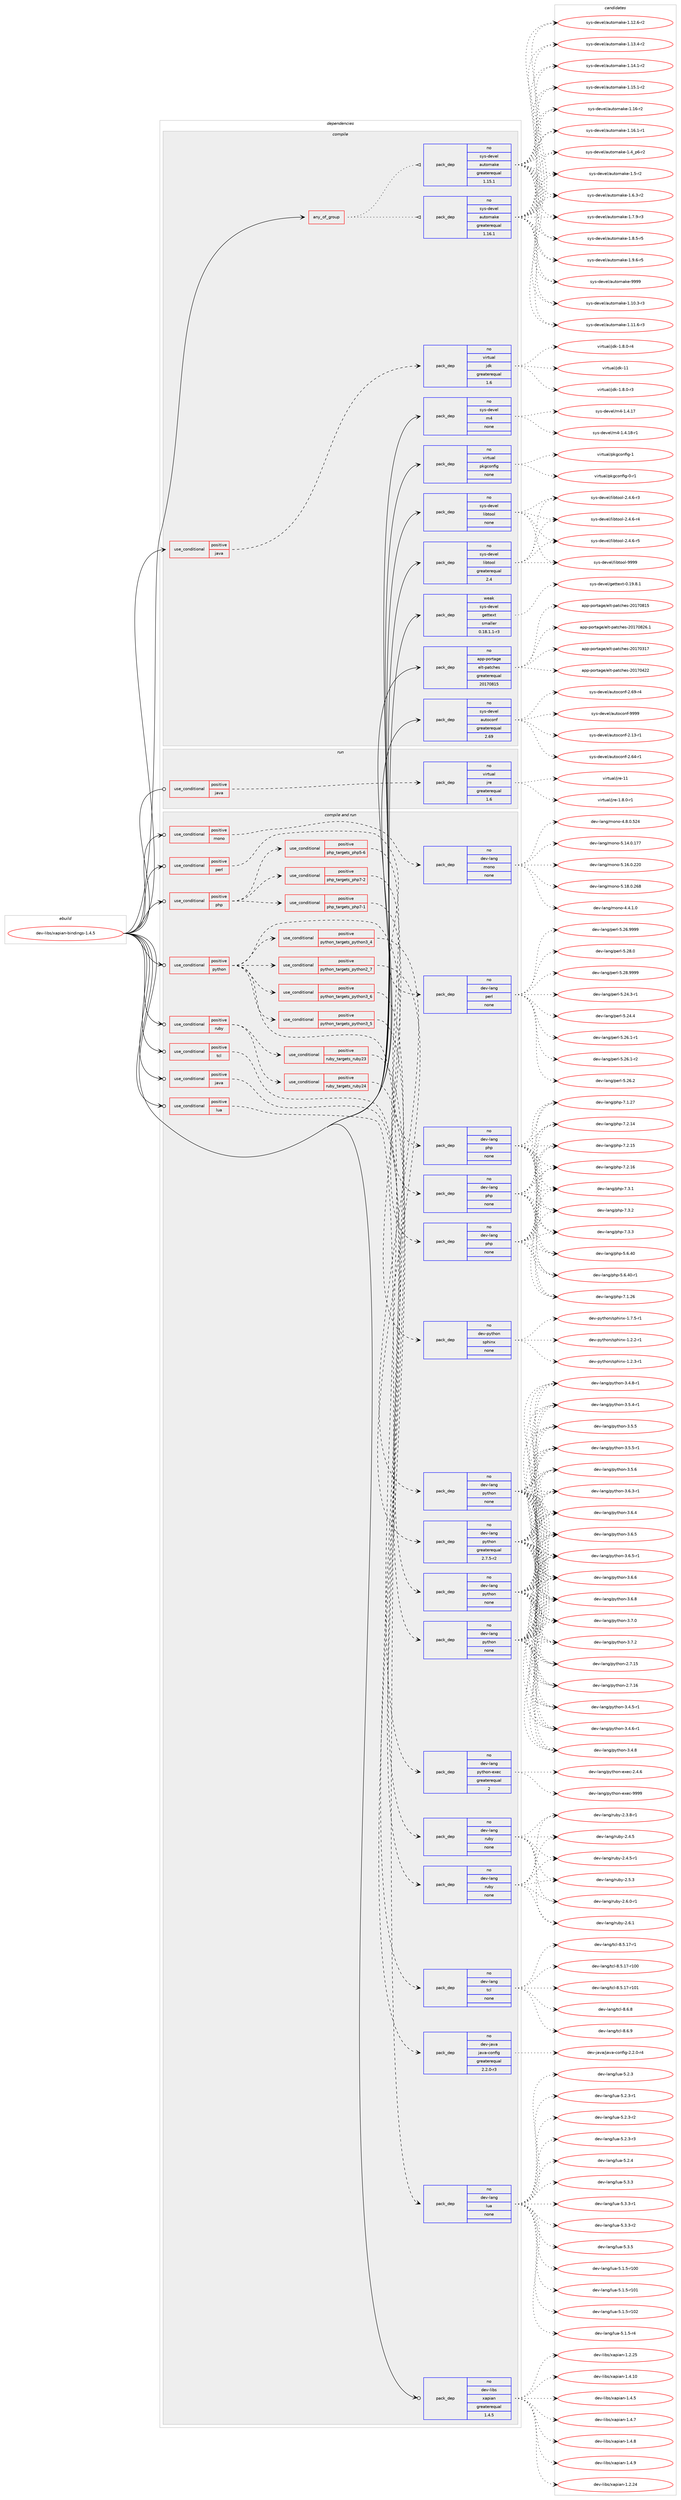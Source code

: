 digraph prolog {

# *************
# Graph options
# *************

newrank=true;
concentrate=true;
compound=true;
graph [rankdir=LR,fontname=Helvetica,fontsize=10,ranksep=1.5];#, ranksep=2.5, nodesep=0.2];
edge  [arrowhead=vee];
node  [fontname=Helvetica,fontsize=10];

# **********
# The ebuild
# **********

subgraph cluster_leftcol {
color=gray;
rank=same;
label=<<i>ebuild</i>>;
id [label="dev-libs/xapian-bindings-1.4.5", color=red, width=4, href="../dev-libs/xapian-bindings-1.4.5.svg"];
}

# ****************
# The dependencies
# ****************

subgraph cluster_midcol {
color=gray;
label=<<i>dependencies</i>>;
subgraph cluster_compile {
fillcolor="#eeeeee";
style=filled;
label=<<i>compile</i>>;
subgraph any22434 {
dependency1372845 [label=<<TABLE BORDER="0" CELLBORDER="1" CELLSPACING="0" CELLPADDING="4"><TR><TD CELLPADDING="10">any_of_group</TD></TR></TABLE>>, shape=none, color=red];subgraph pack982728 {
dependency1372846 [label=<<TABLE BORDER="0" CELLBORDER="1" CELLSPACING="0" CELLPADDING="4" WIDTH="220"><TR><TD ROWSPAN="6" CELLPADDING="30">pack_dep</TD></TR><TR><TD WIDTH="110">no</TD></TR><TR><TD>sys-devel</TD></TR><TR><TD>automake</TD></TR><TR><TD>greaterequal</TD></TR><TR><TD>1.16.1</TD></TR></TABLE>>, shape=none, color=blue];
}
dependency1372845:e -> dependency1372846:w [weight=20,style="dotted",arrowhead="oinv"];
subgraph pack982729 {
dependency1372847 [label=<<TABLE BORDER="0" CELLBORDER="1" CELLSPACING="0" CELLPADDING="4" WIDTH="220"><TR><TD ROWSPAN="6" CELLPADDING="30">pack_dep</TD></TR><TR><TD WIDTH="110">no</TD></TR><TR><TD>sys-devel</TD></TR><TR><TD>automake</TD></TR><TR><TD>greaterequal</TD></TR><TR><TD>1.15.1</TD></TR></TABLE>>, shape=none, color=blue];
}
dependency1372845:e -> dependency1372847:w [weight=20,style="dotted",arrowhead="oinv"];
}
id:e -> dependency1372845:w [weight=20,style="solid",arrowhead="vee"];
subgraph cond367119 {
dependency1372848 [label=<<TABLE BORDER="0" CELLBORDER="1" CELLSPACING="0" CELLPADDING="4"><TR><TD ROWSPAN="3" CELLPADDING="10">use_conditional</TD></TR><TR><TD>positive</TD></TR><TR><TD>java</TD></TR></TABLE>>, shape=none, color=red];
subgraph pack982730 {
dependency1372849 [label=<<TABLE BORDER="0" CELLBORDER="1" CELLSPACING="0" CELLPADDING="4" WIDTH="220"><TR><TD ROWSPAN="6" CELLPADDING="30">pack_dep</TD></TR><TR><TD WIDTH="110">no</TD></TR><TR><TD>virtual</TD></TR><TR><TD>jdk</TD></TR><TR><TD>greaterequal</TD></TR><TR><TD>1.6</TD></TR></TABLE>>, shape=none, color=blue];
}
dependency1372848:e -> dependency1372849:w [weight=20,style="dashed",arrowhead="vee"];
}
id:e -> dependency1372848:w [weight=20,style="solid",arrowhead="vee"];
subgraph pack982731 {
dependency1372850 [label=<<TABLE BORDER="0" CELLBORDER="1" CELLSPACING="0" CELLPADDING="4" WIDTH="220"><TR><TD ROWSPAN="6" CELLPADDING="30">pack_dep</TD></TR><TR><TD WIDTH="110">no</TD></TR><TR><TD>app-portage</TD></TR><TR><TD>elt-patches</TD></TR><TR><TD>greaterequal</TD></TR><TR><TD>20170815</TD></TR></TABLE>>, shape=none, color=blue];
}
id:e -> dependency1372850:w [weight=20,style="solid",arrowhead="vee"];
subgraph pack982732 {
dependency1372851 [label=<<TABLE BORDER="0" CELLBORDER="1" CELLSPACING="0" CELLPADDING="4" WIDTH="220"><TR><TD ROWSPAN="6" CELLPADDING="30">pack_dep</TD></TR><TR><TD WIDTH="110">no</TD></TR><TR><TD>sys-devel</TD></TR><TR><TD>autoconf</TD></TR><TR><TD>greaterequal</TD></TR><TR><TD>2.69</TD></TR></TABLE>>, shape=none, color=blue];
}
id:e -> dependency1372851:w [weight=20,style="solid",arrowhead="vee"];
subgraph pack982733 {
dependency1372852 [label=<<TABLE BORDER="0" CELLBORDER="1" CELLSPACING="0" CELLPADDING="4" WIDTH="220"><TR><TD ROWSPAN="6" CELLPADDING="30">pack_dep</TD></TR><TR><TD WIDTH="110">no</TD></TR><TR><TD>sys-devel</TD></TR><TR><TD>libtool</TD></TR><TR><TD>greaterequal</TD></TR><TR><TD>2.4</TD></TR></TABLE>>, shape=none, color=blue];
}
id:e -> dependency1372852:w [weight=20,style="solid",arrowhead="vee"];
subgraph pack982734 {
dependency1372853 [label=<<TABLE BORDER="0" CELLBORDER="1" CELLSPACING="0" CELLPADDING="4" WIDTH="220"><TR><TD ROWSPAN="6" CELLPADDING="30">pack_dep</TD></TR><TR><TD WIDTH="110">no</TD></TR><TR><TD>sys-devel</TD></TR><TR><TD>libtool</TD></TR><TR><TD>none</TD></TR><TR><TD></TD></TR></TABLE>>, shape=none, color=blue];
}
id:e -> dependency1372853:w [weight=20,style="solid",arrowhead="vee"];
subgraph pack982735 {
dependency1372854 [label=<<TABLE BORDER="0" CELLBORDER="1" CELLSPACING="0" CELLPADDING="4" WIDTH="220"><TR><TD ROWSPAN="6" CELLPADDING="30">pack_dep</TD></TR><TR><TD WIDTH="110">no</TD></TR><TR><TD>sys-devel</TD></TR><TR><TD>m4</TD></TR><TR><TD>none</TD></TR><TR><TD></TD></TR></TABLE>>, shape=none, color=blue];
}
id:e -> dependency1372854:w [weight=20,style="solid",arrowhead="vee"];
subgraph pack982736 {
dependency1372855 [label=<<TABLE BORDER="0" CELLBORDER="1" CELLSPACING="0" CELLPADDING="4" WIDTH="220"><TR><TD ROWSPAN="6" CELLPADDING="30">pack_dep</TD></TR><TR><TD WIDTH="110">no</TD></TR><TR><TD>virtual</TD></TR><TR><TD>pkgconfig</TD></TR><TR><TD>none</TD></TR><TR><TD></TD></TR></TABLE>>, shape=none, color=blue];
}
id:e -> dependency1372855:w [weight=20,style="solid",arrowhead="vee"];
subgraph pack982737 {
dependency1372856 [label=<<TABLE BORDER="0" CELLBORDER="1" CELLSPACING="0" CELLPADDING="4" WIDTH="220"><TR><TD ROWSPAN="6" CELLPADDING="30">pack_dep</TD></TR><TR><TD WIDTH="110">weak</TD></TR><TR><TD>sys-devel</TD></TR><TR><TD>gettext</TD></TR><TR><TD>smaller</TD></TR><TR><TD>0.18.1.1-r3</TD></TR></TABLE>>, shape=none, color=blue];
}
id:e -> dependency1372856:w [weight=20,style="solid",arrowhead="vee"];
}
subgraph cluster_compileandrun {
fillcolor="#eeeeee";
style=filled;
label=<<i>compile and run</i>>;
subgraph cond367120 {
dependency1372857 [label=<<TABLE BORDER="0" CELLBORDER="1" CELLSPACING="0" CELLPADDING="4"><TR><TD ROWSPAN="3" CELLPADDING="10">use_conditional</TD></TR><TR><TD>positive</TD></TR><TR><TD>java</TD></TR></TABLE>>, shape=none, color=red];
subgraph pack982738 {
dependency1372858 [label=<<TABLE BORDER="0" CELLBORDER="1" CELLSPACING="0" CELLPADDING="4" WIDTH="220"><TR><TD ROWSPAN="6" CELLPADDING="30">pack_dep</TD></TR><TR><TD WIDTH="110">no</TD></TR><TR><TD>dev-java</TD></TR><TR><TD>java-config</TD></TR><TR><TD>greaterequal</TD></TR><TR><TD>2.2.0-r3</TD></TR></TABLE>>, shape=none, color=blue];
}
dependency1372857:e -> dependency1372858:w [weight=20,style="dashed",arrowhead="vee"];
}
id:e -> dependency1372857:w [weight=20,style="solid",arrowhead="odotvee"];
subgraph cond367121 {
dependency1372859 [label=<<TABLE BORDER="0" CELLBORDER="1" CELLSPACING="0" CELLPADDING="4"><TR><TD ROWSPAN="3" CELLPADDING="10">use_conditional</TD></TR><TR><TD>positive</TD></TR><TR><TD>lua</TD></TR></TABLE>>, shape=none, color=red];
subgraph pack982739 {
dependency1372860 [label=<<TABLE BORDER="0" CELLBORDER="1" CELLSPACING="0" CELLPADDING="4" WIDTH="220"><TR><TD ROWSPAN="6" CELLPADDING="30">pack_dep</TD></TR><TR><TD WIDTH="110">no</TD></TR><TR><TD>dev-lang</TD></TR><TR><TD>lua</TD></TR><TR><TD>none</TD></TR><TR><TD></TD></TR></TABLE>>, shape=none, color=blue];
}
dependency1372859:e -> dependency1372860:w [weight=20,style="dashed",arrowhead="vee"];
}
id:e -> dependency1372859:w [weight=20,style="solid",arrowhead="odotvee"];
subgraph cond367122 {
dependency1372861 [label=<<TABLE BORDER="0" CELLBORDER="1" CELLSPACING="0" CELLPADDING="4"><TR><TD ROWSPAN="3" CELLPADDING="10">use_conditional</TD></TR><TR><TD>positive</TD></TR><TR><TD>mono</TD></TR></TABLE>>, shape=none, color=red];
subgraph pack982740 {
dependency1372862 [label=<<TABLE BORDER="0" CELLBORDER="1" CELLSPACING="0" CELLPADDING="4" WIDTH="220"><TR><TD ROWSPAN="6" CELLPADDING="30">pack_dep</TD></TR><TR><TD WIDTH="110">no</TD></TR><TR><TD>dev-lang</TD></TR><TR><TD>mono</TD></TR><TR><TD>none</TD></TR><TR><TD></TD></TR></TABLE>>, shape=none, color=blue];
}
dependency1372861:e -> dependency1372862:w [weight=20,style="dashed",arrowhead="vee"];
}
id:e -> dependency1372861:w [weight=20,style="solid",arrowhead="odotvee"];
subgraph cond367123 {
dependency1372863 [label=<<TABLE BORDER="0" CELLBORDER="1" CELLSPACING="0" CELLPADDING="4"><TR><TD ROWSPAN="3" CELLPADDING="10">use_conditional</TD></TR><TR><TD>positive</TD></TR><TR><TD>perl</TD></TR></TABLE>>, shape=none, color=red];
subgraph pack982741 {
dependency1372864 [label=<<TABLE BORDER="0" CELLBORDER="1" CELLSPACING="0" CELLPADDING="4" WIDTH="220"><TR><TD ROWSPAN="6" CELLPADDING="30">pack_dep</TD></TR><TR><TD WIDTH="110">no</TD></TR><TR><TD>dev-lang</TD></TR><TR><TD>perl</TD></TR><TR><TD>none</TD></TR><TR><TD></TD></TR></TABLE>>, shape=none, color=blue];
}
dependency1372863:e -> dependency1372864:w [weight=20,style="dashed",arrowhead="vee"];
}
id:e -> dependency1372863:w [weight=20,style="solid",arrowhead="odotvee"];
subgraph cond367124 {
dependency1372865 [label=<<TABLE BORDER="0" CELLBORDER="1" CELLSPACING="0" CELLPADDING="4"><TR><TD ROWSPAN="3" CELLPADDING="10">use_conditional</TD></TR><TR><TD>positive</TD></TR><TR><TD>php</TD></TR></TABLE>>, shape=none, color=red];
subgraph cond367125 {
dependency1372866 [label=<<TABLE BORDER="0" CELLBORDER="1" CELLSPACING="0" CELLPADDING="4"><TR><TD ROWSPAN="3" CELLPADDING="10">use_conditional</TD></TR><TR><TD>positive</TD></TR><TR><TD>php_targets_php5-6</TD></TR></TABLE>>, shape=none, color=red];
subgraph pack982742 {
dependency1372867 [label=<<TABLE BORDER="0" CELLBORDER="1" CELLSPACING="0" CELLPADDING="4" WIDTH="220"><TR><TD ROWSPAN="6" CELLPADDING="30">pack_dep</TD></TR><TR><TD WIDTH="110">no</TD></TR><TR><TD>dev-lang</TD></TR><TR><TD>php</TD></TR><TR><TD>none</TD></TR><TR><TD></TD></TR></TABLE>>, shape=none, color=blue];
}
dependency1372866:e -> dependency1372867:w [weight=20,style="dashed",arrowhead="vee"];
}
dependency1372865:e -> dependency1372866:w [weight=20,style="dashed",arrowhead="vee"];
subgraph cond367126 {
dependency1372868 [label=<<TABLE BORDER="0" CELLBORDER="1" CELLSPACING="0" CELLPADDING="4"><TR><TD ROWSPAN="3" CELLPADDING="10">use_conditional</TD></TR><TR><TD>positive</TD></TR><TR><TD>php_targets_php7-1</TD></TR></TABLE>>, shape=none, color=red];
subgraph pack982743 {
dependency1372869 [label=<<TABLE BORDER="0" CELLBORDER="1" CELLSPACING="0" CELLPADDING="4" WIDTH="220"><TR><TD ROWSPAN="6" CELLPADDING="30">pack_dep</TD></TR><TR><TD WIDTH="110">no</TD></TR><TR><TD>dev-lang</TD></TR><TR><TD>php</TD></TR><TR><TD>none</TD></TR><TR><TD></TD></TR></TABLE>>, shape=none, color=blue];
}
dependency1372868:e -> dependency1372869:w [weight=20,style="dashed",arrowhead="vee"];
}
dependency1372865:e -> dependency1372868:w [weight=20,style="dashed",arrowhead="vee"];
subgraph cond367127 {
dependency1372870 [label=<<TABLE BORDER="0" CELLBORDER="1" CELLSPACING="0" CELLPADDING="4"><TR><TD ROWSPAN="3" CELLPADDING="10">use_conditional</TD></TR><TR><TD>positive</TD></TR><TR><TD>php_targets_php7-2</TD></TR></TABLE>>, shape=none, color=red];
subgraph pack982744 {
dependency1372871 [label=<<TABLE BORDER="0" CELLBORDER="1" CELLSPACING="0" CELLPADDING="4" WIDTH="220"><TR><TD ROWSPAN="6" CELLPADDING="30">pack_dep</TD></TR><TR><TD WIDTH="110">no</TD></TR><TR><TD>dev-lang</TD></TR><TR><TD>php</TD></TR><TR><TD>none</TD></TR><TR><TD></TD></TR></TABLE>>, shape=none, color=blue];
}
dependency1372870:e -> dependency1372871:w [weight=20,style="dashed",arrowhead="vee"];
}
dependency1372865:e -> dependency1372870:w [weight=20,style="dashed",arrowhead="vee"];
}
id:e -> dependency1372865:w [weight=20,style="solid",arrowhead="odotvee"];
subgraph cond367128 {
dependency1372872 [label=<<TABLE BORDER="0" CELLBORDER="1" CELLSPACING="0" CELLPADDING="4"><TR><TD ROWSPAN="3" CELLPADDING="10">use_conditional</TD></TR><TR><TD>positive</TD></TR><TR><TD>python</TD></TR></TABLE>>, shape=none, color=red];
subgraph pack982745 {
dependency1372873 [label=<<TABLE BORDER="0" CELLBORDER="1" CELLSPACING="0" CELLPADDING="4" WIDTH="220"><TR><TD ROWSPAN="6" CELLPADDING="30">pack_dep</TD></TR><TR><TD WIDTH="110">no</TD></TR><TR><TD>dev-python</TD></TR><TR><TD>sphinx</TD></TR><TR><TD>none</TD></TR><TR><TD></TD></TR></TABLE>>, shape=none, color=blue];
}
dependency1372872:e -> dependency1372873:w [weight=20,style="dashed",arrowhead="vee"];
subgraph cond367129 {
dependency1372874 [label=<<TABLE BORDER="0" CELLBORDER="1" CELLSPACING="0" CELLPADDING="4"><TR><TD ROWSPAN="3" CELLPADDING="10">use_conditional</TD></TR><TR><TD>positive</TD></TR><TR><TD>python_targets_python2_7</TD></TR></TABLE>>, shape=none, color=red];
subgraph pack982746 {
dependency1372875 [label=<<TABLE BORDER="0" CELLBORDER="1" CELLSPACING="0" CELLPADDING="4" WIDTH="220"><TR><TD ROWSPAN="6" CELLPADDING="30">pack_dep</TD></TR><TR><TD WIDTH="110">no</TD></TR><TR><TD>dev-lang</TD></TR><TR><TD>python</TD></TR><TR><TD>greaterequal</TD></TR><TR><TD>2.7.5-r2</TD></TR></TABLE>>, shape=none, color=blue];
}
dependency1372874:e -> dependency1372875:w [weight=20,style="dashed",arrowhead="vee"];
}
dependency1372872:e -> dependency1372874:w [weight=20,style="dashed",arrowhead="vee"];
subgraph cond367130 {
dependency1372876 [label=<<TABLE BORDER="0" CELLBORDER="1" CELLSPACING="0" CELLPADDING="4"><TR><TD ROWSPAN="3" CELLPADDING="10">use_conditional</TD></TR><TR><TD>positive</TD></TR><TR><TD>python_targets_python3_4</TD></TR></TABLE>>, shape=none, color=red];
subgraph pack982747 {
dependency1372877 [label=<<TABLE BORDER="0" CELLBORDER="1" CELLSPACING="0" CELLPADDING="4" WIDTH="220"><TR><TD ROWSPAN="6" CELLPADDING="30">pack_dep</TD></TR><TR><TD WIDTH="110">no</TD></TR><TR><TD>dev-lang</TD></TR><TR><TD>python</TD></TR><TR><TD>none</TD></TR><TR><TD></TD></TR></TABLE>>, shape=none, color=blue];
}
dependency1372876:e -> dependency1372877:w [weight=20,style="dashed",arrowhead="vee"];
}
dependency1372872:e -> dependency1372876:w [weight=20,style="dashed",arrowhead="vee"];
subgraph cond367131 {
dependency1372878 [label=<<TABLE BORDER="0" CELLBORDER="1" CELLSPACING="0" CELLPADDING="4"><TR><TD ROWSPAN="3" CELLPADDING="10">use_conditional</TD></TR><TR><TD>positive</TD></TR><TR><TD>python_targets_python3_5</TD></TR></TABLE>>, shape=none, color=red];
subgraph pack982748 {
dependency1372879 [label=<<TABLE BORDER="0" CELLBORDER="1" CELLSPACING="0" CELLPADDING="4" WIDTH="220"><TR><TD ROWSPAN="6" CELLPADDING="30">pack_dep</TD></TR><TR><TD WIDTH="110">no</TD></TR><TR><TD>dev-lang</TD></TR><TR><TD>python</TD></TR><TR><TD>none</TD></TR><TR><TD></TD></TR></TABLE>>, shape=none, color=blue];
}
dependency1372878:e -> dependency1372879:w [weight=20,style="dashed",arrowhead="vee"];
}
dependency1372872:e -> dependency1372878:w [weight=20,style="dashed",arrowhead="vee"];
subgraph cond367132 {
dependency1372880 [label=<<TABLE BORDER="0" CELLBORDER="1" CELLSPACING="0" CELLPADDING="4"><TR><TD ROWSPAN="3" CELLPADDING="10">use_conditional</TD></TR><TR><TD>positive</TD></TR><TR><TD>python_targets_python3_6</TD></TR></TABLE>>, shape=none, color=red];
subgraph pack982749 {
dependency1372881 [label=<<TABLE BORDER="0" CELLBORDER="1" CELLSPACING="0" CELLPADDING="4" WIDTH="220"><TR><TD ROWSPAN="6" CELLPADDING="30">pack_dep</TD></TR><TR><TD WIDTH="110">no</TD></TR><TR><TD>dev-lang</TD></TR><TR><TD>python</TD></TR><TR><TD>none</TD></TR><TR><TD></TD></TR></TABLE>>, shape=none, color=blue];
}
dependency1372880:e -> dependency1372881:w [weight=20,style="dashed",arrowhead="vee"];
}
dependency1372872:e -> dependency1372880:w [weight=20,style="dashed",arrowhead="vee"];
subgraph pack982750 {
dependency1372882 [label=<<TABLE BORDER="0" CELLBORDER="1" CELLSPACING="0" CELLPADDING="4" WIDTH="220"><TR><TD ROWSPAN="6" CELLPADDING="30">pack_dep</TD></TR><TR><TD WIDTH="110">no</TD></TR><TR><TD>dev-lang</TD></TR><TR><TD>python-exec</TD></TR><TR><TD>greaterequal</TD></TR><TR><TD>2</TD></TR></TABLE>>, shape=none, color=blue];
}
dependency1372872:e -> dependency1372882:w [weight=20,style="dashed",arrowhead="vee"];
}
id:e -> dependency1372872:w [weight=20,style="solid",arrowhead="odotvee"];
subgraph cond367133 {
dependency1372883 [label=<<TABLE BORDER="0" CELLBORDER="1" CELLSPACING="0" CELLPADDING="4"><TR><TD ROWSPAN="3" CELLPADDING="10">use_conditional</TD></TR><TR><TD>positive</TD></TR><TR><TD>ruby</TD></TR></TABLE>>, shape=none, color=red];
subgraph cond367134 {
dependency1372884 [label=<<TABLE BORDER="0" CELLBORDER="1" CELLSPACING="0" CELLPADDING="4"><TR><TD ROWSPAN="3" CELLPADDING="10">use_conditional</TD></TR><TR><TD>positive</TD></TR><TR><TD>ruby_targets_ruby23</TD></TR></TABLE>>, shape=none, color=red];
subgraph pack982751 {
dependency1372885 [label=<<TABLE BORDER="0" CELLBORDER="1" CELLSPACING="0" CELLPADDING="4" WIDTH="220"><TR><TD ROWSPAN="6" CELLPADDING="30">pack_dep</TD></TR><TR><TD WIDTH="110">no</TD></TR><TR><TD>dev-lang</TD></TR><TR><TD>ruby</TD></TR><TR><TD>none</TD></TR><TR><TD></TD></TR></TABLE>>, shape=none, color=blue];
}
dependency1372884:e -> dependency1372885:w [weight=20,style="dashed",arrowhead="vee"];
}
dependency1372883:e -> dependency1372884:w [weight=20,style="dashed",arrowhead="vee"];
subgraph cond367135 {
dependency1372886 [label=<<TABLE BORDER="0" CELLBORDER="1" CELLSPACING="0" CELLPADDING="4"><TR><TD ROWSPAN="3" CELLPADDING="10">use_conditional</TD></TR><TR><TD>positive</TD></TR><TR><TD>ruby_targets_ruby24</TD></TR></TABLE>>, shape=none, color=red];
subgraph pack982752 {
dependency1372887 [label=<<TABLE BORDER="0" CELLBORDER="1" CELLSPACING="0" CELLPADDING="4" WIDTH="220"><TR><TD ROWSPAN="6" CELLPADDING="30">pack_dep</TD></TR><TR><TD WIDTH="110">no</TD></TR><TR><TD>dev-lang</TD></TR><TR><TD>ruby</TD></TR><TR><TD>none</TD></TR><TR><TD></TD></TR></TABLE>>, shape=none, color=blue];
}
dependency1372886:e -> dependency1372887:w [weight=20,style="dashed",arrowhead="vee"];
}
dependency1372883:e -> dependency1372886:w [weight=20,style="dashed",arrowhead="vee"];
}
id:e -> dependency1372883:w [weight=20,style="solid",arrowhead="odotvee"];
subgraph cond367136 {
dependency1372888 [label=<<TABLE BORDER="0" CELLBORDER="1" CELLSPACING="0" CELLPADDING="4"><TR><TD ROWSPAN="3" CELLPADDING="10">use_conditional</TD></TR><TR><TD>positive</TD></TR><TR><TD>tcl</TD></TR></TABLE>>, shape=none, color=red];
subgraph pack982753 {
dependency1372889 [label=<<TABLE BORDER="0" CELLBORDER="1" CELLSPACING="0" CELLPADDING="4" WIDTH="220"><TR><TD ROWSPAN="6" CELLPADDING="30">pack_dep</TD></TR><TR><TD WIDTH="110">no</TD></TR><TR><TD>dev-lang</TD></TR><TR><TD>tcl</TD></TR><TR><TD>none</TD></TR><TR><TD></TD></TR></TABLE>>, shape=none, color=blue];
}
dependency1372888:e -> dependency1372889:w [weight=20,style="dashed",arrowhead="vee"];
}
id:e -> dependency1372888:w [weight=20,style="solid",arrowhead="odotvee"];
subgraph pack982754 {
dependency1372890 [label=<<TABLE BORDER="0" CELLBORDER="1" CELLSPACING="0" CELLPADDING="4" WIDTH="220"><TR><TD ROWSPAN="6" CELLPADDING="30">pack_dep</TD></TR><TR><TD WIDTH="110">no</TD></TR><TR><TD>dev-libs</TD></TR><TR><TD>xapian</TD></TR><TR><TD>greaterequal</TD></TR><TR><TD>1.4.5</TD></TR></TABLE>>, shape=none, color=blue];
}
id:e -> dependency1372890:w [weight=20,style="solid",arrowhead="odotvee"];
}
subgraph cluster_run {
fillcolor="#eeeeee";
style=filled;
label=<<i>run</i>>;
subgraph cond367137 {
dependency1372891 [label=<<TABLE BORDER="0" CELLBORDER="1" CELLSPACING="0" CELLPADDING="4"><TR><TD ROWSPAN="3" CELLPADDING="10">use_conditional</TD></TR><TR><TD>positive</TD></TR><TR><TD>java</TD></TR></TABLE>>, shape=none, color=red];
subgraph pack982755 {
dependency1372892 [label=<<TABLE BORDER="0" CELLBORDER="1" CELLSPACING="0" CELLPADDING="4" WIDTH="220"><TR><TD ROWSPAN="6" CELLPADDING="30">pack_dep</TD></TR><TR><TD WIDTH="110">no</TD></TR><TR><TD>virtual</TD></TR><TR><TD>jre</TD></TR><TR><TD>greaterequal</TD></TR><TR><TD>1.6</TD></TR></TABLE>>, shape=none, color=blue];
}
dependency1372891:e -> dependency1372892:w [weight=20,style="dashed",arrowhead="vee"];
}
id:e -> dependency1372891:w [weight=20,style="solid",arrowhead="odot"];
}
}

# **************
# The candidates
# **************

subgraph cluster_choices {
rank=same;
color=gray;
label=<<i>candidates</i>>;

subgraph choice982728 {
color=black;
nodesep=1;
choice11512111545100101118101108479711711611110997107101454946494846514511451 [label="sys-devel/automake-1.10.3-r3", color=red, width=4,href="../sys-devel/automake-1.10.3-r3.svg"];
choice11512111545100101118101108479711711611110997107101454946494946544511451 [label="sys-devel/automake-1.11.6-r3", color=red, width=4,href="../sys-devel/automake-1.11.6-r3.svg"];
choice11512111545100101118101108479711711611110997107101454946495046544511450 [label="sys-devel/automake-1.12.6-r2", color=red, width=4,href="../sys-devel/automake-1.12.6-r2.svg"];
choice11512111545100101118101108479711711611110997107101454946495146524511450 [label="sys-devel/automake-1.13.4-r2", color=red, width=4,href="../sys-devel/automake-1.13.4-r2.svg"];
choice11512111545100101118101108479711711611110997107101454946495246494511450 [label="sys-devel/automake-1.14.1-r2", color=red, width=4,href="../sys-devel/automake-1.14.1-r2.svg"];
choice11512111545100101118101108479711711611110997107101454946495346494511450 [label="sys-devel/automake-1.15.1-r2", color=red, width=4,href="../sys-devel/automake-1.15.1-r2.svg"];
choice1151211154510010111810110847971171161111099710710145494649544511450 [label="sys-devel/automake-1.16-r2", color=red, width=4,href="../sys-devel/automake-1.16-r2.svg"];
choice11512111545100101118101108479711711611110997107101454946495446494511449 [label="sys-devel/automake-1.16.1-r1", color=red, width=4,href="../sys-devel/automake-1.16.1-r1.svg"];
choice115121115451001011181011084797117116111109971071014549465295112544511450 [label="sys-devel/automake-1.4_p6-r2", color=red, width=4,href="../sys-devel/automake-1.4_p6-r2.svg"];
choice11512111545100101118101108479711711611110997107101454946534511450 [label="sys-devel/automake-1.5-r2", color=red, width=4,href="../sys-devel/automake-1.5-r2.svg"];
choice115121115451001011181011084797117116111109971071014549465446514511450 [label="sys-devel/automake-1.6.3-r2", color=red, width=4,href="../sys-devel/automake-1.6.3-r2.svg"];
choice115121115451001011181011084797117116111109971071014549465546574511451 [label="sys-devel/automake-1.7.9-r3", color=red, width=4,href="../sys-devel/automake-1.7.9-r3.svg"];
choice115121115451001011181011084797117116111109971071014549465646534511453 [label="sys-devel/automake-1.8.5-r5", color=red, width=4,href="../sys-devel/automake-1.8.5-r5.svg"];
choice115121115451001011181011084797117116111109971071014549465746544511453 [label="sys-devel/automake-1.9.6-r5", color=red, width=4,href="../sys-devel/automake-1.9.6-r5.svg"];
choice115121115451001011181011084797117116111109971071014557575757 [label="sys-devel/automake-9999", color=red, width=4,href="../sys-devel/automake-9999.svg"];
dependency1372846:e -> choice11512111545100101118101108479711711611110997107101454946494846514511451:w [style=dotted,weight="100"];
dependency1372846:e -> choice11512111545100101118101108479711711611110997107101454946494946544511451:w [style=dotted,weight="100"];
dependency1372846:e -> choice11512111545100101118101108479711711611110997107101454946495046544511450:w [style=dotted,weight="100"];
dependency1372846:e -> choice11512111545100101118101108479711711611110997107101454946495146524511450:w [style=dotted,weight="100"];
dependency1372846:e -> choice11512111545100101118101108479711711611110997107101454946495246494511450:w [style=dotted,weight="100"];
dependency1372846:e -> choice11512111545100101118101108479711711611110997107101454946495346494511450:w [style=dotted,weight="100"];
dependency1372846:e -> choice1151211154510010111810110847971171161111099710710145494649544511450:w [style=dotted,weight="100"];
dependency1372846:e -> choice11512111545100101118101108479711711611110997107101454946495446494511449:w [style=dotted,weight="100"];
dependency1372846:e -> choice115121115451001011181011084797117116111109971071014549465295112544511450:w [style=dotted,weight="100"];
dependency1372846:e -> choice11512111545100101118101108479711711611110997107101454946534511450:w [style=dotted,weight="100"];
dependency1372846:e -> choice115121115451001011181011084797117116111109971071014549465446514511450:w [style=dotted,weight="100"];
dependency1372846:e -> choice115121115451001011181011084797117116111109971071014549465546574511451:w [style=dotted,weight="100"];
dependency1372846:e -> choice115121115451001011181011084797117116111109971071014549465646534511453:w [style=dotted,weight="100"];
dependency1372846:e -> choice115121115451001011181011084797117116111109971071014549465746544511453:w [style=dotted,weight="100"];
dependency1372846:e -> choice115121115451001011181011084797117116111109971071014557575757:w [style=dotted,weight="100"];
}
subgraph choice982729 {
color=black;
nodesep=1;
choice11512111545100101118101108479711711611110997107101454946494846514511451 [label="sys-devel/automake-1.10.3-r3", color=red, width=4,href="../sys-devel/automake-1.10.3-r3.svg"];
choice11512111545100101118101108479711711611110997107101454946494946544511451 [label="sys-devel/automake-1.11.6-r3", color=red, width=4,href="../sys-devel/automake-1.11.6-r3.svg"];
choice11512111545100101118101108479711711611110997107101454946495046544511450 [label="sys-devel/automake-1.12.6-r2", color=red, width=4,href="../sys-devel/automake-1.12.6-r2.svg"];
choice11512111545100101118101108479711711611110997107101454946495146524511450 [label="sys-devel/automake-1.13.4-r2", color=red, width=4,href="../sys-devel/automake-1.13.4-r2.svg"];
choice11512111545100101118101108479711711611110997107101454946495246494511450 [label="sys-devel/automake-1.14.1-r2", color=red, width=4,href="../sys-devel/automake-1.14.1-r2.svg"];
choice11512111545100101118101108479711711611110997107101454946495346494511450 [label="sys-devel/automake-1.15.1-r2", color=red, width=4,href="../sys-devel/automake-1.15.1-r2.svg"];
choice1151211154510010111810110847971171161111099710710145494649544511450 [label="sys-devel/automake-1.16-r2", color=red, width=4,href="../sys-devel/automake-1.16-r2.svg"];
choice11512111545100101118101108479711711611110997107101454946495446494511449 [label="sys-devel/automake-1.16.1-r1", color=red, width=4,href="../sys-devel/automake-1.16.1-r1.svg"];
choice115121115451001011181011084797117116111109971071014549465295112544511450 [label="sys-devel/automake-1.4_p6-r2", color=red, width=4,href="../sys-devel/automake-1.4_p6-r2.svg"];
choice11512111545100101118101108479711711611110997107101454946534511450 [label="sys-devel/automake-1.5-r2", color=red, width=4,href="../sys-devel/automake-1.5-r2.svg"];
choice115121115451001011181011084797117116111109971071014549465446514511450 [label="sys-devel/automake-1.6.3-r2", color=red, width=4,href="../sys-devel/automake-1.6.3-r2.svg"];
choice115121115451001011181011084797117116111109971071014549465546574511451 [label="sys-devel/automake-1.7.9-r3", color=red, width=4,href="../sys-devel/automake-1.7.9-r3.svg"];
choice115121115451001011181011084797117116111109971071014549465646534511453 [label="sys-devel/automake-1.8.5-r5", color=red, width=4,href="../sys-devel/automake-1.8.5-r5.svg"];
choice115121115451001011181011084797117116111109971071014549465746544511453 [label="sys-devel/automake-1.9.6-r5", color=red, width=4,href="../sys-devel/automake-1.9.6-r5.svg"];
choice115121115451001011181011084797117116111109971071014557575757 [label="sys-devel/automake-9999", color=red, width=4,href="../sys-devel/automake-9999.svg"];
dependency1372847:e -> choice11512111545100101118101108479711711611110997107101454946494846514511451:w [style=dotted,weight="100"];
dependency1372847:e -> choice11512111545100101118101108479711711611110997107101454946494946544511451:w [style=dotted,weight="100"];
dependency1372847:e -> choice11512111545100101118101108479711711611110997107101454946495046544511450:w [style=dotted,weight="100"];
dependency1372847:e -> choice11512111545100101118101108479711711611110997107101454946495146524511450:w [style=dotted,weight="100"];
dependency1372847:e -> choice11512111545100101118101108479711711611110997107101454946495246494511450:w [style=dotted,weight="100"];
dependency1372847:e -> choice11512111545100101118101108479711711611110997107101454946495346494511450:w [style=dotted,weight="100"];
dependency1372847:e -> choice1151211154510010111810110847971171161111099710710145494649544511450:w [style=dotted,weight="100"];
dependency1372847:e -> choice11512111545100101118101108479711711611110997107101454946495446494511449:w [style=dotted,weight="100"];
dependency1372847:e -> choice115121115451001011181011084797117116111109971071014549465295112544511450:w [style=dotted,weight="100"];
dependency1372847:e -> choice11512111545100101118101108479711711611110997107101454946534511450:w [style=dotted,weight="100"];
dependency1372847:e -> choice115121115451001011181011084797117116111109971071014549465446514511450:w [style=dotted,weight="100"];
dependency1372847:e -> choice115121115451001011181011084797117116111109971071014549465546574511451:w [style=dotted,weight="100"];
dependency1372847:e -> choice115121115451001011181011084797117116111109971071014549465646534511453:w [style=dotted,weight="100"];
dependency1372847:e -> choice115121115451001011181011084797117116111109971071014549465746544511453:w [style=dotted,weight="100"];
dependency1372847:e -> choice115121115451001011181011084797117116111109971071014557575757:w [style=dotted,weight="100"];
}
subgraph choice982730 {
color=black;
nodesep=1;
choice11810511411611797108471061001074549465646484511451 [label="virtual/jdk-1.8.0-r3", color=red, width=4,href="../virtual/jdk-1.8.0-r3.svg"];
choice11810511411611797108471061001074549465646484511452 [label="virtual/jdk-1.8.0-r4", color=red, width=4,href="../virtual/jdk-1.8.0-r4.svg"];
choice1181051141161179710847106100107454949 [label="virtual/jdk-11", color=red, width=4,href="../virtual/jdk-11.svg"];
dependency1372849:e -> choice11810511411611797108471061001074549465646484511451:w [style=dotted,weight="100"];
dependency1372849:e -> choice11810511411611797108471061001074549465646484511452:w [style=dotted,weight="100"];
dependency1372849:e -> choice1181051141161179710847106100107454949:w [style=dotted,weight="100"];
}
subgraph choice982731 {
color=black;
nodesep=1;
choice97112112451121111141169710310147101108116451129711699104101115455048495548514955 [label="app-portage/elt-patches-20170317", color=red, width=4,href="../app-portage/elt-patches-20170317.svg"];
choice97112112451121111141169710310147101108116451129711699104101115455048495548525050 [label="app-portage/elt-patches-20170422", color=red, width=4,href="../app-portage/elt-patches-20170422.svg"];
choice97112112451121111141169710310147101108116451129711699104101115455048495548564953 [label="app-portage/elt-patches-20170815", color=red, width=4,href="../app-portage/elt-patches-20170815.svg"];
choice971121124511211111411697103101471011081164511297116991041011154550484955485650544649 [label="app-portage/elt-patches-20170826.1", color=red, width=4,href="../app-portage/elt-patches-20170826.1.svg"];
dependency1372850:e -> choice97112112451121111141169710310147101108116451129711699104101115455048495548514955:w [style=dotted,weight="100"];
dependency1372850:e -> choice97112112451121111141169710310147101108116451129711699104101115455048495548525050:w [style=dotted,weight="100"];
dependency1372850:e -> choice97112112451121111141169710310147101108116451129711699104101115455048495548564953:w [style=dotted,weight="100"];
dependency1372850:e -> choice971121124511211111411697103101471011081164511297116991041011154550484955485650544649:w [style=dotted,weight="100"];
}
subgraph choice982732 {
color=black;
nodesep=1;
choice1151211154510010111810110847971171161119911111010245504649514511449 [label="sys-devel/autoconf-2.13-r1", color=red, width=4,href="../sys-devel/autoconf-2.13-r1.svg"];
choice1151211154510010111810110847971171161119911111010245504654524511449 [label="sys-devel/autoconf-2.64-r1", color=red, width=4,href="../sys-devel/autoconf-2.64-r1.svg"];
choice1151211154510010111810110847971171161119911111010245504654574511452 [label="sys-devel/autoconf-2.69-r4", color=red, width=4,href="../sys-devel/autoconf-2.69-r4.svg"];
choice115121115451001011181011084797117116111991111101024557575757 [label="sys-devel/autoconf-9999", color=red, width=4,href="../sys-devel/autoconf-9999.svg"];
dependency1372851:e -> choice1151211154510010111810110847971171161119911111010245504649514511449:w [style=dotted,weight="100"];
dependency1372851:e -> choice1151211154510010111810110847971171161119911111010245504654524511449:w [style=dotted,weight="100"];
dependency1372851:e -> choice1151211154510010111810110847971171161119911111010245504654574511452:w [style=dotted,weight="100"];
dependency1372851:e -> choice115121115451001011181011084797117116111991111101024557575757:w [style=dotted,weight="100"];
}
subgraph choice982733 {
color=black;
nodesep=1;
choice1151211154510010111810110847108105981161111111084550465246544511451 [label="sys-devel/libtool-2.4.6-r3", color=red, width=4,href="../sys-devel/libtool-2.4.6-r3.svg"];
choice1151211154510010111810110847108105981161111111084550465246544511452 [label="sys-devel/libtool-2.4.6-r4", color=red, width=4,href="../sys-devel/libtool-2.4.6-r4.svg"];
choice1151211154510010111810110847108105981161111111084550465246544511453 [label="sys-devel/libtool-2.4.6-r5", color=red, width=4,href="../sys-devel/libtool-2.4.6-r5.svg"];
choice1151211154510010111810110847108105981161111111084557575757 [label="sys-devel/libtool-9999", color=red, width=4,href="../sys-devel/libtool-9999.svg"];
dependency1372852:e -> choice1151211154510010111810110847108105981161111111084550465246544511451:w [style=dotted,weight="100"];
dependency1372852:e -> choice1151211154510010111810110847108105981161111111084550465246544511452:w [style=dotted,weight="100"];
dependency1372852:e -> choice1151211154510010111810110847108105981161111111084550465246544511453:w [style=dotted,weight="100"];
dependency1372852:e -> choice1151211154510010111810110847108105981161111111084557575757:w [style=dotted,weight="100"];
}
subgraph choice982734 {
color=black;
nodesep=1;
choice1151211154510010111810110847108105981161111111084550465246544511451 [label="sys-devel/libtool-2.4.6-r3", color=red, width=4,href="../sys-devel/libtool-2.4.6-r3.svg"];
choice1151211154510010111810110847108105981161111111084550465246544511452 [label="sys-devel/libtool-2.4.6-r4", color=red, width=4,href="../sys-devel/libtool-2.4.6-r4.svg"];
choice1151211154510010111810110847108105981161111111084550465246544511453 [label="sys-devel/libtool-2.4.6-r5", color=red, width=4,href="../sys-devel/libtool-2.4.6-r5.svg"];
choice1151211154510010111810110847108105981161111111084557575757 [label="sys-devel/libtool-9999", color=red, width=4,href="../sys-devel/libtool-9999.svg"];
dependency1372853:e -> choice1151211154510010111810110847108105981161111111084550465246544511451:w [style=dotted,weight="100"];
dependency1372853:e -> choice1151211154510010111810110847108105981161111111084550465246544511452:w [style=dotted,weight="100"];
dependency1372853:e -> choice1151211154510010111810110847108105981161111111084550465246544511453:w [style=dotted,weight="100"];
dependency1372853:e -> choice1151211154510010111810110847108105981161111111084557575757:w [style=dotted,weight="100"];
}
subgraph choice982735 {
color=black;
nodesep=1;
choice11512111545100101118101108471095245494652464955 [label="sys-devel/m4-1.4.17", color=red, width=4,href="../sys-devel/m4-1.4.17.svg"];
choice115121115451001011181011084710952454946524649564511449 [label="sys-devel/m4-1.4.18-r1", color=red, width=4,href="../sys-devel/m4-1.4.18-r1.svg"];
dependency1372854:e -> choice11512111545100101118101108471095245494652464955:w [style=dotted,weight="100"];
dependency1372854:e -> choice115121115451001011181011084710952454946524649564511449:w [style=dotted,weight="100"];
}
subgraph choice982736 {
color=black;
nodesep=1;
choice11810511411611797108471121071039911111010210510345484511449 [label="virtual/pkgconfig-0-r1", color=red, width=4,href="../virtual/pkgconfig-0-r1.svg"];
choice1181051141161179710847112107103991111101021051034549 [label="virtual/pkgconfig-1", color=red, width=4,href="../virtual/pkgconfig-1.svg"];
dependency1372855:e -> choice11810511411611797108471121071039911111010210510345484511449:w [style=dotted,weight="100"];
dependency1372855:e -> choice1181051141161179710847112107103991111101021051034549:w [style=dotted,weight="100"];
}
subgraph choice982737 {
color=black;
nodesep=1;
choice1151211154510010111810110847103101116116101120116454846495746564649 [label="sys-devel/gettext-0.19.8.1", color=red, width=4,href="../sys-devel/gettext-0.19.8.1.svg"];
dependency1372856:e -> choice1151211154510010111810110847103101116116101120116454846495746564649:w [style=dotted,weight="100"];
}
subgraph choice982738 {
color=black;
nodesep=1;
choice10010111845106971189747106971189745991111101021051034550465046484511452 [label="dev-java/java-config-2.2.0-r4", color=red, width=4,href="../dev-java/java-config-2.2.0-r4.svg"];
dependency1372858:e -> choice10010111845106971189747106971189745991111101021051034550465046484511452:w [style=dotted,weight="100"];
}
subgraph choice982739 {
color=black;
nodesep=1;
choice1001011184510897110103471081179745534649465345114494848 [label="dev-lang/lua-5.1.5-r100", color=red, width=4,href="../dev-lang/lua-5.1.5-r100.svg"];
choice1001011184510897110103471081179745534649465345114494849 [label="dev-lang/lua-5.1.5-r101", color=red, width=4,href="../dev-lang/lua-5.1.5-r101.svg"];
choice1001011184510897110103471081179745534649465345114494850 [label="dev-lang/lua-5.1.5-r102", color=red, width=4,href="../dev-lang/lua-5.1.5-r102.svg"];
choice100101118451089711010347108117974553464946534511452 [label="dev-lang/lua-5.1.5-r4", color=red, width=4,href="../dev-lang/lua-5.1.5-r4.svg"];
choice10010111845108971101034710811797455346504651 [label="dev-lang/lua-5.2.3", color=red, width=4,href="../dev-lang/lua-5.2.3.svg"];
choice100101118451089711010347108117974553465046514511449 [label="dev-lang/lua-5.2.3-r1", color=red, width=4,href="../dev-lang/lua-5.2.3-r1.svg"];
choice100101118451089711010347108117974553465046514511450 [label="dev-lang/lua-5.2.3-r2", color=red, width=4,href="../dev-lang/lua-5.2.3-r2.svg"];
choice100101118451089711010347108117974553465046514511451 [label="dev-lang/lua-5.2.3-r3", color=red, width=4,href="../dev-lang/lua-5.2.3-r3.svg"];
choice10010111845108971101034710811797455346504652 [label="dev-lang/lua-5.2.4", color=red, width=4,href="../dev-lang/lua-5.2.4.svg"];
choice10010111845108971101034710811797455346514651 [label="dev-lang/lua-5.3.3", color=red, width=4,href="../dev-lang/lua-5.3.3.svg"];
choice100101118451089711010347108117974553465146514511449 [label="dev-lang/lua-5.3.3-r1", color=red, width=4,href="../dev-lang/lua-5.3.3-r1.svg"];
choice100101118451089711010347108117974553465146514511450 [label="dev-lang/lua-5.3.3-r2", color=red, width=4,href="../dev-lang/lua-5.3.3-r2.svg"];
choice10010111845108971101034710811797455346514653 [label="dev-lang/lua-5.3.5", color=red, width=4,href="../dev-lang/lua-5.3.5.svg"];
dependency1372860:e -> choice1001011184510897110103471081179745534649465345114494848:w [style=dotted,weight="100"];
dependency1372860:e -> choice1001011184510897110103471081179745534649465345114494849:w [style=dotted,weight="100"];
dependency1372860:e -> choice1001011184510897110103471081179745534649465345114494850:w [style=dotted,weight="100"];
dependency1372860:e -> choice100101118451089711010347108117974553464946534511452:w [style=dotted,weight="100"];
dependency1372860:e -> choice10010111845108971101034710811797455346504651:w [style=dotted,weight="100"];
dependency1372860:e -> choice100101118451089711010347108117974553465046514511449:w [style=dotted,weight="100"];
dependency1372860:e -> choice100101118451089711010347108117974553465046514511450:w [style=dotted,weight="100"];
dependency1372860:e -> choice100101118451089711010347108117974553465046514511451:w [style=dotted,weight="100"];
dependency1372860:e -> choice10010111845108971101034710811797455346504652:w [style=dotted,weight="100"];
dependency1372860:e -> choice10010111845108971101034710811797455346514651:w [style=dotted,weight="100"];
dependency1372860:e -> choice100101118451089711010347108117974553465146514511449:w [style=dotted,weight="100"];
dependency1372860:e -> choice100101118451089711010347108117974553465146514511450:w [style=dotted,weight="100"];
dependency1372860:e -> choice10010111845108971101034710811797455346514653:w [style=dotted,weight="100"];
}
subgraph choice982740 {
color=black;
nodesep=1;
choice1001011184510897110103471091111101114552465246494648 [label="dev-lang/mono-4.4.1.0", color=red, width=4,href="../dev-lang/mono-4.4.1.0.svg"];
choice10010111845108971101034710911111011145524656464846535052 [label="dev-lang/mono-4.8.0.524", color=red, width=4,href="../dev-lang/mono-4.8.0.524.svg"];
choice1001011184510897110103471091111101114553464952464846495555 [label="dev-lang/mono-5.14.0.177", color=red, width=4,href="../dev-lang/mono-5.14.0.177.svg"];
choice1001011184510897110103471091111101114553464954464846505048 [label="dev-lang/mono-5.16.0.220", color=red, width=4,href="../dev-lang/mono-5.16.0.220.svg"];
choice1001011184510897110103471091111101114553464956464846505456 [label="dev-lang/mono-5.18.0.268", color=red, width=4,href="../dev-lang/mono-5.18.0.268.svg"];
dependency1372862:e -> choice1001011184510897110103471091111101114552465246494648:w [style=dotted,weight="100"];
dependency1372862:e -> choice10010111845108971101034710911111011145524656464846535052:w [style=dotted,weight="100"];
dependency1372862:e -> choice1001011184510897110103471091111101114553464952464846495555:w [style=dotted,weight="100"];
dependency1372862:e -> choice1001011184510897110103471091111101114553464954464846505048:w [style=dotted,weight="100"];
dependency1372862:e -> choice1001011184510897110103471091111101114553464956464846505456:w [style=dotted,weight="100"];
}
subgraph choice982741 {
color=black;
nodesep=1;
choice100101118451089711010347112101114108455346505246514511449 [label="dev-lang/perl-5.24.3-r1", color=red, width=4,href="../dev-lang/perl-5.24.3-r1.svg"];
choice10010111845108971101034711210111410845534650524652 [label="dev-lang/perl-5.24.4", color=red, width=4,href="../dev-lang/perl-5.24.4.svg"];
choice100101118451089711010347112101114108455346505446494511449 [label="dev-lang/perl-5.26.1-r1", color=red, width=4,href="../dev-lang/perl-5.26.1-r1.svg"];
choice100101118451089711010347112101114108455346505446494511450 [label="dev-lang/perl-5.26.1-r2", color=red, width=4,href="../dev-lang/perl-5.26.1-r2.svg"];
choice10010111845108971101034711210111410845534650544650 [label="dev-lang/perl-5.26.2", color=red, width=4,href="../dev-lang/perl-5.26.2.svg"];
choice10010111845108971101034711210111410845534650544657575757 [label="dev-lang/perl-5.26.9999", color=red, width=4,href="../dev-lang/perl-5.26.9999.svg"];
choice10010111845108971101034711210111410845534650564648 [label="dev-lang/perl-5.28.0", color=red, width=4,href="../dev-lang/perl-5.28.0.svg"];
choice10010111845108971101034711210111410845534650564657575757 [label="dev-lang/perl-5.28.9999", color=red, width=4,href="../dev-lang/perl-5.28.9999.svg"];
dependency1372864:e -> choice100101118451089711010347112101114108455346505246514511449:w [style=dotted,weight="100"];
dependency1372864:e -> choice10010111845108971101034711210111410845534650524652:w [style=dotted,weight="100"];
dependency1372864:e -> choice100101118451089711010347112101114108455346505446494511449:w [style=dotted,weight="100"];
dependency1372864:e -> choice100101118451089711010347112101114108455346505446494511450:w [style=dotted,weight="100"];
dependency1372864:e -> choice10010111845108971101034711210111410845534650544650:w [style=dotted,weight="100"];
dependency1372864:e -> choice10010111845108971101034711210111410845534650544657575757:w [style=dotted,weight="100"];
dependency1372864:e -> choice10010111845108971101034711210111410845534650564648:w [style=dotted,weight="100"];
dependency1372864:e -> choice10010111845108971101034711210111410845534650564657575757:w [style=dotted,weight="100"];
}
subgraph choice982742 {
color=black;
nodesep=1;
choice10010111845108971101034711210411245534654465248 [label="dev-lang/php-5.6.40", color=red, width=4,href="../dev-lang/php-5.6.40.svg"];
choice100101118451089711010347112104112455346544652484511449 [label="dev-lang/php-5.6.40-r1", color=red, width=4,href="../dev-lang/php-5.6.40-r1.svg"];
choice10010111845108971101034711210411245554649465054 [label="dev-lang/php-7.1.26", color=red, width=4,href="../dev-lang/php-7.1.26.svg"];
choice10010111845108971101034711210411245554649465055 [label="dev-lang/php-7.1.27", color=red, width=4,href="../dev-lang/php-7.1.27.svg"];
choice10010111845108971101034711210411245554650464952 [label="dev-lang/php-7.2.14", color=red, width=4,href="../dev-lang/php-7.2.14.svg"];
choice10010111845108971101034711210411245554650464953 [label="dev-lang/php-7.2.15", color=red, width=4,href="../dev-lang/php-7.2.15.svg"];
choice10010111845108971101034711210411245554650464954 [label="dev-lang/php-7.2.16", color=red, width=4,href="../dev-lang/php-7.2.16.svg"];
choice100101118451089711010347112104112455546514649 [label="dev-lang/php-7.3.1", color=red, width=4,href="../dev-lang/php-7.3.1.svg"];
choice100101118451089711010347112104112455546514650 [label="dev-lang/php-7.3.2", color=red, width=4,href="../dev-lang/php-7.3.2.svg"];
choice100101118451089711010347112104112455546514651 [label="dev-lang/php-7.3.3", color=red, width=4,href="../dev-lang/php-7.3.3.svg"];
dependency1372867:e -> choice10010111845108971101034711210411245534654465248:w [style=dotted,weight="100"];
dependency1372867:e -> choice100101118451089711010347112104112455346544652484511449:w [style=dotted,weight="100"];
dependency1372867:e -> choice10010111845108971101034711210411245554649465054:w [style=dotted,weight="100"];
dependency1372867:e -> choice10010111845108971101034711210411245554649465055:w [style=dotted,weight="100"];
dependency1372867:e -> choice10010111845108971101034711210411245554650464952:w [style=dotted,weight="100"];
dependency1372867:e -> choice10010111845108971101034711210411245554650464953:w [style=dotted,weight="100"];
dependency1372867:e -> choice10010111845108971101034711210411245554650464954:w [style=dotted,weight="100"];
dependency1372867:e -> choice100101118451089711010347112104112455546514649:w [style=dotted,weight="100"];
dependency1372867:e -> choice100101118451089711010347112104112455546514650:w [style=dotted,weight="100"];
dependency1372867:e -> choice100101118451089711010347112104112455546514651:w [style=dotted,weight="100"];
}
subgraph choice982743 {
color=black;
nodesep=1;
choice10010111845108971101034711210411245534654465248 [label="dev-lang/php-5.6.40", color=red, width=4,href="../dev-lang/php-5.6.40.svg"];
choice100101118451089711010347112104112455346544652484511449 [label="dev-lang/php-5.6.40-r1", color=red, width=4,href="../dev-lang/php-5.6.40-r1.svg"];
choice10010111845108971101034711210411245554649465054 [label="dev-lang/php-7.1.26", color=red, width=4,href="../dev-lang/php-7.1.26.svg"];
choice10010111845108971101034711210411245554649465055 [label="dev-lang/php-7.1.27", color=red, width=4,href="../dev-lang/php-7.1.27.svg"];
choice10010111845108971101034711210411245554650464952 [label="dev-lang/php-7.2.14", color=red, width=4,href="../dev-lang/php-7.2.14.svg"];
choice10010111845108971101034711210411245554650464953 [label="dev-lang/php-7.2.15", color=red, width=4,href="../dev-lang/php-7.2.15.svg"];
choice10010111845108971101034711210411245554650464954 [label="dev-lang/php-7.2.16", color=red, width=4,href="../dev-lang/php-7.2.16.svg"];
choice100101118451089711010347112104112455546514649 [label="dev-lang/php-7.3.1", color=red, width=4,href="../dev-lang/php-7.3.1.svg"];
choice100101118451089711010347112104112455546514650 [label="dev-lang/php-7.3.2", color=red, width=4,href="../dev-lang/php-7.3.2.svg"];
choice100101118451089711010347112104112455546514651 [label="dev-lang/php-7.3.3", color=red, width=4,href="../dev-lang/php-7.3.3.svg"];
dependency1372869:e -> choice10010111845108971101034711210411245534654465248:w [style=dotted,weight="100"];
dependency1372869:e -> choice100101118451089711010347112104112455346544652484511449:w [style=dotted,weight="100"];
dependency1372869:e -> choice10010111845108971101034711210411245554649465054:w [style=dotted,weight="100"];
dependency1372869:e -> choice10010111845108971101034711210411245554649465055:w [style=dotted,weight="100"];
dependency1372869:e -> choice10010111845108971101034711210411245554650464952:w [style=dotted,weight="100"];
dependency1372869:e -> choice10010111845108971101034711210411245554650464953:w [style=dotted,weight="100"];
dependency1372869:e -> choice10010111845108971101034711210411245554650464954:w [style=dotted,weight="100"];
dependency1372869:e -> choice100101118451089711010347112104112455546514649:w [style=dotted,weight="100"];
dependency1372869:e -> choice100101118451089711010347112104112455546514650:w [style=dotted,weight="100"];
dependency1372869:e -> choice100101118451089711010347112104112455546514651:w [style=dotted,weight="100"];
}
subgraph choice982744 {
color=black;
nodesep=1;
choice10010111845108971101034711210411245534654465248 [label="dev-lang/php-5.6.40", color=red, width=4,href="../dev-lang/php-5.6.40.svg"];
choice100101118451089711010347112104112455346544652484511449 [label="dev-lang/php-5.6.40-r1", color=red, width=4,href="../dev-lang/php-5.6.40-r1.svg"];
choice10010111845108971101034711210411245554649465054 [label="dev-lang/php-7.1.26", color=red, width=4,href="../dev-lang/php-7.1.26.svg"];
choice10010111845108971101034711210411245554649465055 [label="dev-lang/php-7.1.27", color=red, width=4,href="../dev-lang/php-7.1.27.svg"];
choice10010111845108971101034711210411245554650464952 [label="dev-lang/php-7.2.14", color=red, width=4,href="../dev-lang/php-7.2.14.svg"];
choice10010111845108971101034711210411245554650464953 [label="dev-lang/php-7.2.15", color=red, width=4,href="../dev-lang/php-7.2.15.svg"];
choice10010111845108971101034711210411245554650464954 [label="dev-lang/php-7.2.16", color=red, width=4,href="../dev-lang/php-7.2.16.svg"];
choice100101118451089711010347112104112455546514649 [label="dev-lang/php-7.3.1", color=red, width=4,href="../dev-lang/php-7.3.1.svg"];
choice100101118451089711010347112104112455546514650 [label="dev-lang/php-7.3.2", color=red, width=4,href="../dev-lang/php-7.3.2.svg"];
choice100101118451089711010347112104112455546514651 [label="dev-lang/php-7.3.3", color=red, width=4,href="../dev-lang/php-7.3.3.svg"];
dependency1372871:e -> choice10010111845108971101034711210411245534654465248:w [style=dotted,weight="100"];
dependency1372871:e -> choice100101118451089711010347112104112455346544652484511449:w [style=dotted,weight="100"];
dependency1372871:e -> choice10010111845108971101034711210411245554649465054:w [style=dotted,weight="100"];
dependency1372871:e -> choice10010111845108971101034711210411245554649465055:w [style=dotted,weight="100"];
dependency1372871:e -> choice10010111845108971101034711210411245554650464952:w [style=dotted,weight="100"];
dependency1372871:e -> choice10010111845108971101034711210411245554650464953:w [style=dotted,weight="100"];
dependency1372871:e -> choice10010111845108971101034711210411245554650464954:w [style=dotted,weight="100"];
dependency1372871:e -> choice100101118451089711010347112104112455546514649:w [style=dotted,weight="100"];
dependency1372871:e -> choice100101118451089711010347112104112455546514650:w [style=dotted,weight="100"];
dependency1372871:e -> choice100101118451089711010347112104112455546514651:w [style=dotted,weight="100"];
}
subgraph choice982745 {
color=black;
nodesep=1;
choice10010111845112121116104111110471151121041051101204549465046504511449 [label="dev-python/sphinx-1.2.2-r1", color=red, width=4,href="../dev-python/sphinx-1.2.2-r1.svg"];
choice10010111845112121116104111110471151121041051101204549465046514511449 [label="dev-python/sphinx-1.2.3-r1", color=red, width=4,href="../dev-python/sphinx-1.2.3-r1.svg"];
choice10010111845112121116104111110471151121041051101204549465546534511449 [label="dev-python/sphinx-1.7.5-r1", color=red, width=4,href="../dev-python/sphinx-1.7.5-r1.svg"];
dependency1372873:e -> choice10010111845112121116104111110471151121041051101204549465046504511449:w [style=dotted,weight="100"];
dependency1372873:e -> choice10010111845112121116104111110471151121041051101204549465046514511449:w [style=dotted,weight="100"];
dependency1372873:e -> choice10010111845112121116104111110471151121041051101204549465546534511449:w [style=dotted,weight="100"];
}
subgraph choice982746 {
color=black;
nodesep=1;
choice10010111845108971101034711212111610411111045504655464953 [label="dev-lang/python-2.7.15", color=red, width=4,href="../dev-lang/python-2.7.15.svg"];
choice10010111845108971101034711212111610411111045504655464954 [label="dev-lang/python-2.7.16", color=red, width=4,href="../dev-lang/python-2.7.16.svg"];
choice1001011184510897110103471121211161041111104551465246534511449 [label="dev-lang/python-3.4.5-r1", color=red, width=4,href="../dev-lang/python-3.4.5-r1.svg"];
choice1001011184510897110103471121211161041111104551465246544511449 [label="dev-lang/python-3.4.6-r1", color=red, width=4,href="../dev-lang/python-3.4.6-r1.svg"];
choice100101118451089711010347112121116104111110455146524656 [label="dev-lang/python-3.4.8", color=red, width=4,href="../dev-lang/python-3.4.8.svg"];
choice1001011184510897110103471121211161041111104551465246564511449 [label="dev-lang/python-3.4.8-r1", color=red, width=4,href="../dev-lang/python-3.4.8-r1.svg"];
choice1001011184510897110103471121211161041111104551465346524511449 [label="dev-lang/python-3.5.4-r1", color=red, width=4,href="../dev-lang/python-3.5.4-r1.svg"];
choice100101118451089711010347112121116104111110455146534653 [label="dev-lang/python-3.5.5", color=red, width=4,href="../dev-lang/python-3.5.5.svg"];
choice1001011184510897110103471121211161041111104551465346534511449 [label="dev-lang/python-3.5.5-r1", color=red, width=4,href="../dev-lang/python-3.5.5-r1.svg"];
choice100101118451089711010347112121116104111110455146534654 [label="dev-lang/python-3.5.6", color=red, width=4,href="../dev-lang/python-3.5.6.svg"];
choice1001011184510897110103471121211161041111104551465446514511449 [label="dev-lang/python-3.6.3-r1", color=red, width=4,href="../dev-lang/python-3.6.3-r1.svg"];
choice100101118451089711010347112121116104111110455146544652 [label="dev-lang/python-3.6.4", color=red, width=4,href="../dev-lang/python-3.6.4.svg"];
choice100101118451089711010347112121116104111110455146544653 [label="dev-lang/python-3.6.5", color=red, width=4,href="../dev-lang/python-3.6.5.svg"];
choice1001011184510897110103471121211161041111104551465446534511449 [label="dev-lang/python-3.6.5-r1", color=red, width=4,href="../dev-lang/python-3.6.5-r1.svg"];
choice100101118451089711010347112121116104111110455146544654 [label="dev-lang/python-3.6.6", color=red, width=4,href="../dev-lang/python-3.6.6.svg"];
choice100101118451089711010347112121116104111110455146544656 [label="dev-lang/python-3.6.8", color=red, width=4,href="../dev-lang/python-3.6.8.svg"];
choice100101118451089711010347112121116104111110455146554648 [label="dev-lang/python-3.7.0", color=red, width=4,href="../dev-lang/python-3.7.0.svg"];
choice100101118451089711010347112121116104111110455146554650 [label="dev-lang/python-3.7.2", color=red, width=4,href="../dev-lang/python-3.7.2.svg"];
dependency1372875:e -> choice10010111845108971101034711212111610411111045504655464953:w [style=dotted,weight="100"];
dependency1372875:e -> choice10010111845108971101034711212111610411111045504655464954:w [style=dotted,weight="100"];
dependency1372875:e -> choice1001011184510897110103471121211161041111104551465246534511449:w [style=dotted,weight="100"];
dependency1372875:e -> choice1001011184510897110103471121211161041111104551465246544511449:w [style=dotted,weight="100"];
dependency1372875:e -> choice100101118451089711010347112121116104111110455146524656:w [style=dotted,weight="100"];
dependency1372875:e -> choice1001011184510897110103471121211161041111104551465246564511449:w [style=dotted,weight="100"];
dependency1372875:e -> choice1001011184510897110103471121211161041111104551465346524511449:w [style=dotted,weight="100"];
dependency1372875:e -> choice100101118451089711010347112121116104111110455146534653:w [style=dotted,weight="100"];
dependency1372875:e -> choice1001011184510897110103471121211161041111104551465346534511449:w [style=dotted,weight="100"];
dependency1372875:e -> choice100101118451089711010347112121116104111110455146534654:w [style=dotted,weight="100"];
dependency1372875:e -> choice1001011184510897110103471121211161041111104551465446514511449:w [style=dotted,weight="100"];
dependency1372875:e -> choice100101118451089711010347112121116104111110455146544652:w [style=dotted,weight="100"];
dependency1372875:e -> choice100101118451089711010347112121116104111110455146544653:w [style=dotted,weight="100"];
dependency1372875:e -> choice1001011184510897110103471121211161041111104551465446534511449:w [style=dotted,weight="100"];
dependency1372875:e -> choice100101118451089711010347112121116104111110455146544654:w [style=dotted,weight="100"];
dependency1372875:e -> choice100101118451089711010347112121116104111110455146544656:w [style=dotted,weight="100"];
dependency1372875:e -> choice100101118451089711010347112121116104111110455146554648:w [style=dotted,weight="100"];
dependency1372875:e -> choice100101118451089711010347112121116104111110455146554650:w [style=dotted,weight="100"];
}
subgraph choice982747 {
color=black;
nodesep=1;
choice10010111845108971101034711212111610411111045504655464953 [label="dev-lang/python-2.7.15", color=red, width=4,href="../dev-lang/python-2.7.15.svg"];
choice10010111845108971101034711212111610411111045504655464954 [label="dev-lang/python-2.7.16", color=red, width=4,href="../dev-lang/python-2.7.16.svg"];
choice1001011184510897110103471121211161041111104551465246534511449 [label="dev-lang/python-3.4.5-r1", color=red, width=4,href="../dev-lang/python-3.4.5-r1.svg"];
choice1001011184510897110103471121211161041111104551465246544511449 [label="dev-lang/python-3.4.6-r1", color=red, width=4,href="../dev-lang/python-3.4.6-r1.svg"];
choice100101118451089711010347112121116104111110455146524656 [label="dev-lang/python-3.4.8", color=red, width=4,href="../dev-lang/python-3.4.8.svg"];
choice1001011184510897110103471121211161041111104551465246564511449 [label="dev-lang/python-3.4.8-r1", color=red, width=4,href="../dev-lang/python-3.4.8-r1.svg"];
choice1001011184510897110103471121211161041111104551465346524511449 [label="dev-lang/python-3.5.4-r1", color=red, width=4,href="../dev-lang/python-3.5.4-r1.svg"];
choice100101118451089711010347112121116104111110455146534653 [label="dev-lang/python-3.5.5", color=red, width=4,href="../dev-lang/python-3.5.5.svg"];
choice1001011184510897110103471121211161041111104551465346534511449 [label="dev-lang/python-3.5.5-r1", color=red, width=4,href="../dev-lang/python-3.5.5-r1.svg"];
choice100101118451089711010347112121116104111110455146534654 [label="dev-lang/python-3.5.6", color=red, width=4,href="../dev-lang/python-3.5.6.svg"];
choice1001011184510897110103471121211161041111104551465446514511449 [label="dev-lang/python-3.6.3-r1", color=red, width=4,href="../dev-lang/python-3.6.3-r1.svg"];
choice100101118451089711010347112121116104111110455146544652 [label="dev-lang/python-3.6.4", color=red, width=4,href="../dev-lang/python-3.6.4.svg"];
choice100101118451089711010347112121116104111110455146544653 [label="dev-lang/python-3.6.5", color=red, width=4,href="../dev-lang/python-3.6.5.svg"];
choice1001011184510897110103471121211161041111104551465446534511449 [label="dev-lang/python-3.6.5-r1", color=red, width=4,href="../dev-lang/python-3.6.5-r1.svg"];
choice100101118451089711010347112121116104111110455146544654 [label="dev-lang/python-3.6.6", color=red, width=4,href="../dev-lang/python-3.6.6.svg"];
choice100101118451089711010347112121116104111110455146544656 [label="dev-lang/python-3.6.8", color=red, width=4,href="../dev-lang/python-3.6.8.svg"];
choice100101118451089711010347112121116104111110455146554648 [label="dev-lang/python-3.7.0", color=red, width=4,href="../dev-lang/python-3.7.0.svg"];
choice100101118451089711010347112121116104111110455146554650 [label="dev-lang/python-3.7.2", color=red, width=4,href="../dev-lang/python-3.7.2.svg"];
dependency1372877:e -> choice10010111845108971101034711212111610411111045504655464953:w [style=dotted,weight="100"];
dependency1372877:e -> choice10010111845108971101034711212111610411111045504655464954:w [style=dotted,weight="100"];
dependency1372877:e -> choice1001011184510897110103471121211161041111104551465246534511449:w [style=dotted,weight="100"];
dependency1372877:e -> choice1001011184510897110103471121211161041111104551465246544511449:w [style=dotted,weight="100"];
dependency1372877:e -> choice100101118451089711010347112121116104111110455146524656:w [style=dotted,weight="100"];
dependency1372877:e -> choice1001011184510897110103471121211161041111104551465246564511449:w [style=dotted,weight="100"];
dependency1372877:e -> choice1001011184510897110103471121211161041111104551465346524511449:w [style=dotted,weight="100"];
dependency1372877:e -> choice100101118451089711010347112121116104111110455146534653:w [style=dotted,weight="100"];
dependency1372877:e -> choice1001011184510897110103471121211161041111104551465346534511449:w [style=dotted,weight="100"];
dependency1372877:e -> choice100101118451089711010347112121116104111110455146534654:w [style=dotted,weight="100"];
dependency1372877:e -> choice1001011184510897110103471121211161041111104551465446514511449:w [style=dotted,weight="100"];
dependency1372877:e -> choice100101118451089711010347112121116104111110455146544652:w [style=dotted,weight="100"];
dependency1372877:e -> choice100101118451089711010347112121116104111110455146544653:w [style=dotted,weight="100"];
dependency1372877:e -> choice1001011184510897110103471121211161041111104551465446534511449:w [style=dotted,weight="100"];
dependency1372877:e -> choice100101118451089711010347112121116104111110455146544654:w [style=dotted,weight="100"];
dependency1372877:e -> choice100101118451089711010347112121116104111110455146544656:w [style=dotted,weight="100"];
dependency1372877:e -> choice100101118451089711010347112121116104111110455146554648:w [style=dotted,weight="100"];
dependency1372877:e -> choice100101118451089711010347112121116104111110455146554650:w [style=dotted,weight="100"];
}
subgraph choice982748 {
color=black;
nodesep=1;
choice10010111845108971101034711212111610411111045504655464953 [label="dev-lang/python-2.7.15", color=red, width=4,href="../dev-lang/python-2.7.15.svg"];
choice10010111845108971101034711212111610411111045504655464954 [label="dev-lang/python-2.7.16", color=red, width=4,href="../dev-lang/python-2.7.16.svg"];
choice1001011184510897110103471121211161041111104551465246534511449 [label="dev-lang/python-3.4.5-r1", color=red, width=4,href="../dev-lang/python-3.4.5-r1.svg"];
choice1001011184510897110103471121211161041111104551465246544511449 [label="dev-lang/python-3.4.6-r1", color=red, width=4,href="../dev-lang/python-3.4.6-r1.svg"];
choice100101118451089711010347112121116104111110455146524656 [label="dev-lang/python-3.4.8", color=red, width=4,href="../dev-lang/python-3.4.8.svg"];
choice1001011184510897110103471121211161041111104551465246564511449 [label="dev-lang/python-3.4.8-r1", color=red, width=4,href="../dev-lang/python-3.4.8-r1.svg"];
choice1001011184510897110103471121211161041111104551465346524511449 [label="dev-lang/python-3.5.4-r1", color=red, width=4,href="../dev-lang/python-3.5.4-r1.svg"];
choice100101118451089711010347112121116104111110455146534653 [label="dev-lang/python-3.5.5", color=red, width=4,href="../dev-lang/python-3.5.5.svg"];
choice1001011184510897110103471121211161041111104551465346534511449 [label="dev-lang/python-3.5.5-r1", color=red, width=4,href="../dev-lang/python-3.5.5-r1.svg"];
choice100101118451089711010347112121116104111110455146534654 [label="dev-lang/python-3.5.6", color=red, width=4,href="../dev-lang/python-3.5.6.svg"];
choice1001011184510897110103471121211161041111104551465446514511449 [label="dev-lang/python-3.6.3-r1", color=red, width=4,href="../dev-lang/python-3.6.3-r1.svg"];
choice100101118451089711010347112121116104111110455146544652 [label="dev-lang/python-3.6.4", color=red, width=4,href="../dev-lang/python-3.6.4.svg"];
choice100101118451089711010347112121116104111110455146544653 [label="dev-lang/python-3.6.5", color=red, width=4,href="../dev-lang/python-3.6.5.svg"];
choice1001011184510897110103471121211161041111104551465446534511449 [label="dev-lang/python-3.6.5-r1", color=red, width=4,href="../dev-lang/python-3.6.5-r1.svg"];
choice100101118451089711010347112121116104111110455146544654 [label="dev-lang/python-3.6.6", color=red, width=4,href="../dev-lang/python-3.6.6.svg"];
choice100101118451089711010347112121116104111110455146544656 [label="dev-lang/python-3.6.8", color=red, width=4,href="../dev-lang/python-3.6.8.svg"];
choice100101118451089711010347112121116104111110455146554648 [label="dev-lang/python-3.7.0", color=red, width=4,href="../dev-lang/python-3.7.0.svg"];
choice100101118451089711010347112121116104111110455146554650 [label="dev-lang/python-3.7.2", color=red, width=4,href="../dev-lang/python-3.7.2.svg"];
dependency1372879:e -> choice10010111845108971101034711212111610411111045504655464953:w [style=dotted,weight="100"];
dependency1372879:e -> choice10010111845108971101034711212111610411111045504655464954:w [style=dotted,weight="100"];
dependency1372879:e -> choice1001011184510897110103471121211161041111104551465246534511449:w [style=dotted,weight="100"];
dependency1372879:e -> choice1001011184510897110103471121211161041111104551465246544511449:w [style=dotted,weight="100"];
dependency1372879:e -> choice100101118451089711010347112121116104111110455146524656:w [style=dotted,weight="100"];
dependency1372879:e -> choice1001011184510897110103471121211161041111104551465246564511449:w [style=dotted,weight="100"];
dependency1372879:e -> choice1001011184510897110103471121211161041111104551465346524511449:w [style=dotted,weight="100"];
dependency1372879:e -> choice100101118451089711010347112121116104111110455146534653:w [style=dotted,weight="100"];
dependency1372879:e -> choice1001011184510897110103471121211161041111104551465346534511449:w [style=dotted,weight="100"];
dependency1372879:e -> choice100101118451089711010347112121116104111110455146534654:w [style=dotted,weight="100"];
dependency1372879:e -> choice1001011184510897110103471121211161041111104551465446514511449:w [style=dotted,weight="100"];
dependency1372879:e -> choice100101118451089711010347112121116104111110455146544652:w [style=dotted,weight="100"];
dependency1372879:e -> choice100101118451089711010347112121116104111110455146544653:w [style=dotted,weight="100"];
dependency1372879:e -> choice1001011184510897110103471121211161041111104551465446534511449:w [style=dotted,weight="100"];
dependency1372879:e -> choice100101118451089711010347112121116104111110455146544654:w [style=dotted,weight="100"];
dependency1372879:e -> choice100101118451089711010347112121116104111110455146544656:w [style=dotted,weight="100"];
dependency1372879:e -> choice100101118451089711010347112121116104111110455146554648:w [style=dotted,weight="100"];
dependency1372879:e -> choice100101118451089711010347112121116104111110455146554650:w [style=dotted,weight="100"];
}
subgraph choice982749 {
color=black;
nodesep=1;
choice10010111845108971101034711212111610411111045504655464953 [label="dev-lang/python-2.7.15", color=red, width=4,href="../dev-lang/python-2.7.15.svg"];
choice10010111845108971101034711212111610411111045504655464954 [label="dev-lang/python-2.7.16", color=red, width=4,href="../dev-lang/python-2.7.16.svg"];
choice1001011184510897110103471121211161041111104551465246534511449 [label="dev-lang/python-3.4.5-r1", color=red, width=4,href="../dev-lang/python-3.4.5-r1.svg"];
choice1001011184510897110103471121211161041111104551465246544511449 [label="dev-lang/python-3.4.6-r1", color=red, width=4,href="../dev-lang/python-3.4.6-r1.svg"];
choice100101118451089711010347112121116104111110455146524656 [label="dev-lang/python-3.4.8", color=red, width=4,href="../dev-lang/python-3.4.8.svg"];
choice1001011184510897110103471121211161041111104551465246564511449 [label="dev-lang/python-3.4.8-r1", color=red, width=4,href="../dev-lang/python-3.4.8-r1.svg"];
choice1001011184510897110103471121211161041111104551465346524511449 [label="dev-lang/python-3.5.4-r1", color=red, width=4,href="../dev-lang/python-3.5.4-r1.svg"];
choice100101118451089711010347112121116104111110455146534653 [label="dev-lang/python-3.5.5", color=red, width=4,href="../dev-lang/python-3.5.5.svg"];
choice1001011184510897110103471121211161041111104551465346534511449 [label="dev-lang/python-3.5.5-r1", color=red, width=4,href="../dev-lang/python-3.5.5-r1.svg"];
choice100101118451089711010347112121116104111110455146534654 [label="dev-lang/python-3.5.6", color=red, width=4,href="../dev-lang/python-3.5.6.svg"];
choice1001011184510897110103471121211161041111104551465446514511449 [label="dev-lang/python-3.6.3-r1", color=red, width=4,href="../dev-lang/python-3.6.3-r1.svg"];
choice100101118451089711010347112121116104111110455146544652 [label="dev-lang/python-3.6.4", color=red, width=4,href="../dev-lang/python-3.6.4.svg"];
choice100101118451089711010347112121116104111110455146544653 [label="dev-lang/python-3.6.5", color=red, width=4,href="../dev-lang/python-3.6.5.svg"];
choice1001011184510897110103471121211161041111104551465446534511449 [label="dev-lang/python-3.6.5-r1", color=red, width=4,href="../dev-lang/python-3.6.5-r1.svg"];
choice100101118451089711010347112121116104111110455146544654 [label="dev-lang/python-3.6.6", color=red, width=4,href="../dev-lang/python-3.6.6.svg"];
choice100101118451089711010347112121116104111110455146544656 [label="dev-lang/python-3.6.8", color=red, width=4,href="../dev-lang/python-3.6.8.svg"];
choice100101118451089711010347112121116104111110455146554648 [label="dev-lang/python-3.7.0", color=red, width=4,href="../dev-lang/python-3.7.0.svg"];
choice100101118451089711010347112121116104111110455146554650 [label="dev-lang/python-3.7.2", color=red, width=4,href="../dev-lang/python-3.7.2.svg"];
dependency1372881:e -> choice10010111845108971101034711212111610411111045504655464953:w [style=dotted,weight="100"];
dependency1372881:e -> choice10010111845108971101034711212111610411111045504655464954:w [style=dotted,weight="100"];
dependency1372881:e -> choice1001011184510897110103471121211161041111104551465246534511449:w [style=dotted,weight="100"];
dependency1372881:e -> choice1001011184510897110103471121211161041111104551465246544511449:w [style=dotted,weight="100"];
dependency1372881:e -> choice100101118451089711010347112121116104111110455146524656:w [style=dotted,weight="100"];
dependency1372881:e -> choice1001011184510897110103471121211161041111104551465246564511449:w [style=dotted,weight="100"];
dependency1372881:e -> choice1001011184510897110103471121211161041111104551465346524511449:w [style=dotted,weight="100"];
dependency1372881:e -> choice100101118451089711010347112121116104111110455146534653:w [style=dotted,weight="100"];
dependency1372881:e -> choice1001011184510897110103471121211161041111104551465346534511449:w [style=dotted,weight="100"];
dependency1372881:e -> choice100101118451089711010347112121116104111110455146534654:w [style=dotted,weight="100"];
dependency1372881:e -> choice1001011184510897110103471121211161041111104551465446514511449:w [style=dotted,weight="100"];
dependency1372881:e -> choice100101118451089711010347112121116104111110455146544652:w [style=dotted,weight="100"];
dependency1372881:e -> choice100101118451089711010347112121116104111110455146544653:w [style=dotted,weight="100"];
dependency1372881:e -> choice1001011184510897110103471121211161041111104551465446534511449:w [style=dotted,weight="100"];
dependency1372881:e -> choice100101118451089711010347112121116104111110455146544654:w [style=dotted,weight="100"];
dependency1372881:e -> choice100101118451089711010347112121116104111110455146544656:w [style=dotted,weight="100"];
dependency1372881:e -> choice100101118451089711010347112121116104111110455146554648:w [style=dotted,weight="100"];
dependency1372881:e -> choice100101118451089711010347112121116104111110455146554650:w [style=dotted,weight="100"];
}
subgraph choice982750 {
color=black;
nodesep=1;
choice1001011184510897110103471121211161041111104510112010199455046524654 [label="dev-lang/python-exec-2.4.6", color=red, width=4,href="../dev-lang/python-exec-2.4.6.svg"];
choice10010111845108971101034711212111610411111045101120101994557575757 [label="dev-lang/python-exec-9999", color=red, width=4,href="../dev-lang/python-exec-9999.svg"];
dependency1372882:e -> choice1001011184510897110103471121211161041111104510112010199455046524654:w [style=dotted,weight="100"];
dependency1372882:e -> choice10010111845108971101034711212111610411111045101120101994557575757:w [style=dotted,weight="100"];
}
subgraph choice982751 {
color=black;
nodesep=1;
choice100101118451089711010347114117981214550465146564511449 [label="dev-lang/ruby-2.3.8-r1", color=red, width=4,href="../dev-lang/ruby-2.3.8-r1.svg"];
choice10010111845108971101034711411798121455046524653 [label="dev-lang/ruby-2.4.5", color=red, width=4,href="../dev-lang/ruby-2.4.5.svg"];
choice100101118451089711010347114117981214550465246534511449 [label="dev-lang/ruby-2.4.5-r1", color=red, width=4,href="../dev-lang/ruby-2.4.5-r1.svg"];
choice10010111845108971101034711411798121455046534651 [label="dev-lang/ruby-2.5.3", color=red, width=4,href="../dev-lang/ruby-2.5.3.svg"];
choice100101118451089711010347114117981214550465446484511449 [label="dev-lang/ruby-2.6.0-r1", color=red, width=4,href="../dev-lang/ruby-2.6.0-r1.svg"];
choice10010111845108971101034711411798121455046544649 [label="dev-lang/ruby-2.6.1", color=red, width=4,href="../dev-lang/ruby-2.6.1.svg"];
dependency1372885:e -> choice100101118451089711010347114117981214550465146564511449:w [style=dotted,weight="100"];
dependency1372885:e -> choice10010111845108971101034711411798121455046524653:w [style=dotted,weight="100"];
dependency1372885:e -> choice100101118451089711010347114117981214550465246534511449:w [style=dotted,weight="100"];
dependency1372885:e -> choice10010111845108971101034711411798121455046534651:w [style=dotted,weight="100"];
dependency1372885:e -> choice100101118451089711010347114117981214550465446484511449:w [style=dotted,weight="100"];
dependency1372885:e -> choice10010111845108971101034711411798121455046544649:w [style=dotted,weight="100"];
}
subgraph choice982752 {
color=black;
nodesep=1;
choice100101118451089711010347114117981214550465146564511449 [label="dev-lang/ruby-2.3.8-r1", color=red, width=4,href="../dev-lang/ruby-2.3.8-r1.svg"];
choice10010111845108971101034711411798121455046524653 [label="dev-lang/ruby-2.4.5", color=red, width=4,href="../dev-lang/ruby-2.4.5.svg"];
choice100101118451089711010347114117981214550465246534511449 [label="dev-lang/ruby-2.4.5-r1", color=red, width=4,href="../dev-lang/ruby-2.4.5-r1.svg"];
choice10010111845108971101034711411798121455046534651 [label="dev-lang/ruby-2.5.3", color=red, width=4,href="../dev-lang/ruby-2.5.3.svg"];
choice100101118451089711010347114117981214550465446484511449 [label="dev-lang/ruby-2.6.0-r1", color=red, width=4,href="../dev-lang/ruby-2.6.0-r1.svg"];
choice10010111845108971101034711411798121455046544649 [label="dev-lang/ruby-2.6.1", color=red, width=4,href="../dev-lang/ruby-2.6.1.svg"];
dependency1372887:e -> choice100101118451089711010347114117981214550465146564511449:w [style=dotted,weight="100"];
dependency1372887:e -> choice10010111845108971101034711411798121455046524653:w [style=dotted,weight="100"];
dependency1372887:e -> choice100101118451089711010347114117981214550465246534511449:w [style=dotted,weight="100"];
dependency1372887:e -> choice10010111845108971101034711411798121455046534651:w [style=dotted,weight="100"];
dependency1372887:e -> choice100101118451089711010347114117981214550465446484511449:w [style=dotted,weight="100"];
dependency1372887:e -> choice10010111845108971101034711411798121455046544649:w [style=dotted,weight="100"];
}
subgraph choice982753 {
color=black;
nodesep=1;
choice10010111845108971101034711699108455646534649554511449 [label="dev-lang/tcl-8.5.17-r1", color=red, width=4,href="../dev-lang/tcl-8.5.17-r1.svg"];
choice100101118451089711010347116991084556465346495545114494848 [label="dev-lang/tcl-8.5.17-r100", color=red, width=4,href="../dev-lang/tcl-8.5.17-r100.svg"];
choice100101118451089711010347116991084556465346495545114494849 [label="dev-lang/tcl-8.5.17-r101", color=red, width=4,href="../dev-lang/tcl-8.5.17-r101.svg"];
choice10010111845108971101034711699108455646544656 [label="dev-lang/tcl-8.6.8", color=red, width=4,href="../dev-lang/tcl-8.6.8.svg"];
choice10010111845108971101034711699108455646544657 [label="dev-lang/tcl-8.6.9", color=red, width=4,href="../dev-lang/tcl-8.6.9.svg"];
dependency1372889:e -> choice10010111845108971101034711699108455646534649554511449:w [style=dotted,weight="100"];
dependency1372889:e -> choice100101118451089711010347116991084556465346495545114494848:w [style=dotted,weight="100"];
dependency1372889:e -> choice100101118451089711010347116991084556465346495545114494849:w [style=dotted,weight="100"];
dependency1372889:e -> choice10010111845108971101034711699108455646544656:w [style=dotted,weight="100"];
dependency1372889:e -> choice10010111845108971101034711699108455646544657:w [style=dotted,weight="100"];
}
subgraph choice982754 {
color=black;
nodesep=1;
choice100101118451081059811547120971121059711045494650465052 [label="dev-libs/xapian-1.2.24", color=red, width=4,href="../dev-libs/xapian-1.2.24.svg"];
choice100101118451081059811547120971121059711045494650465053 [label="dev-libs/xapian-1.2.25", color=red, width=4,href="../dev-libs/xapian-1.2.25.svg"];
choice100101118451081059811547120971121059711045494652464948 [label="dev-libs/xapian-1.4.10", color=red, width=4,href="../dev-libs/xapian-1.4.10.svg"];
choice1001011184510810598115471209711210597110454946524653 [label="dev-libs/xapian-1.4.5", color=red, width=4,href="../dev-libs/xapian-1.4.5.svg"];
choice1001011184510810598115471209711210597110454946524655 [label="dev-libs/xapian-1.4.7", color=red, width=4,href="../dev-libs/xapian-1.4.7.svg"];
choice1001011184510810598115471209711210597110454946524656 [label="dev-libs/xapian-1.4.8", color=red, width=4,href="../dev-libs/xapian-1.4.8.svg"];
choice1001011184510810598115471209711210597110454946524657 [label="dev-libs/xapian-1.4.9", color=red, width=4,href="../dev-libs/xapian-1.4.9.svg"];
dependency1372890:e -> choice100101118451081059811547120971121059711045494650465052:w [style=dotted,weight="100"];
dependency1372890:e -> choice100101118451081059811547120971121059711045494650465053:w [style=dotted,weight="100"];
dependency1372890:e -> choice100101118451081059811547120971121059711045494652464948:w [style=dotted,weight="100"];
dependency1372890:e -> choice1001011184510810598115471209711210597110454946524653:w [style=dotted,weight="100"];
dependency1372890:e -> choice1001011184510810598115471209711210597110454946524655:w [style=dotted,weight="100"];
dependency1372890:e -> choice1001011184510810598115471209711210597110454946524656:w [style=dotted,weight="100"];
dependency1372890:e -> choice1001011184510810598115471209711210597110454946524657:w [style=dotted,weight="100"];
}
subgraph choice982755 {
color=black;
nodesep=1;
choice11810511411611797108471061141014549465646484511449 [label="virtual/jre-1.8.0-r1", color=red, width=4,href="../virtual/jre-1.8.0-r1.svg"];
choice1181051141161179710847106114101454949 [label="virtual/jre-11", color=red, width=4,href="../virtual/jre-11.svg"];
dependency1372892:e -> choice11810511411611797108471061141014549465646484511449:w [style=dotted,weight="100"];
dependency1372892:e -> choice1181051141161179710847106114101454949:w [style=dotted,weight="100"];
}
}

}

